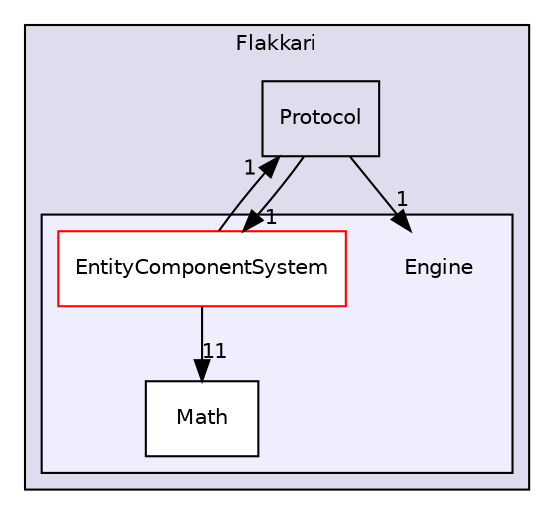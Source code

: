 digraph "Flakkari/Engine" {
  compound=true
  node [ fontsize="10", fontname="Helvetica"];
  edge [ labelfontsize="10", labelfontname="Helvetica"];
  subgraph clusterdir_7252f805497af2c98d8ae536646df97b {
    graph [ bgcolor="#ddddee", pencolor="black", label="Flakkari" fontname="Helvetica", fontsize="10", URL="dir_7252f805497af2c98d8ae536646df97b.html"]
  dir_c5bb1fc07982e0126fd8087c13a737b0 [shape=box label="Protocol" URL="dir_c5bb1fc07982e0126fd8087c13a737b0.html"];
  subgraph clusterdir_a8832efbf453ed375786272748b42b6e {
    graph [ bgcolor="#eeeeff", pencolor="black", label="" URL="dir_a8832efbf453ed375786272748b42b6e.html"];
    dir_a8832efbf453ed375786272748b42b6e [shape=plaintext label="Engine"];
  dir_a60a0a50912261337a6df9770eafa8d1 [shape=box label="EntityComponentSystem" fillcolor="white" style="filled" color="red" URL="dir_a60a0a50912261337a6df9770eafa8d1.html"];
  dir_91bfd317f0d822e02c021ee39d31f634 [shape=box label="Math" fillcolor="white" style="filled" URL="dir_91bfd317f0d822e02c021ee39d31f634.html"];
  }
  }
  dir_c5bb1fc07982e0126fd8087c13a737b0->dir_a60a0a50912261337a6df9770eafa8d1 [headlabel="1", labeldistance=1.5 headhref="dir_000012_000003.html"];
  dir_c5bb1fc07982e0126fd8087c13a737b0->dir_a8832efbf453ed375786272748b42b6e [headlabel="1", labeldistance=1.5 headhref="dir_000012_000002.html"];
  dir_a60a0a50912261337a6df9770eafa8d1->dir_91bfd317f0d822e02c021ee39d31f634 [headlabel="11", labeldistance=1.5 headhref="dir_000003_000009.html"];
  dir_a60a0a50912261337a6df9770eafa8d1->dir_c5bb1fc07982e0126fd8087c13a737b0 [headlabel="1", labeldistance=1.5 headhref="dir_000003_000012.html"];
}
